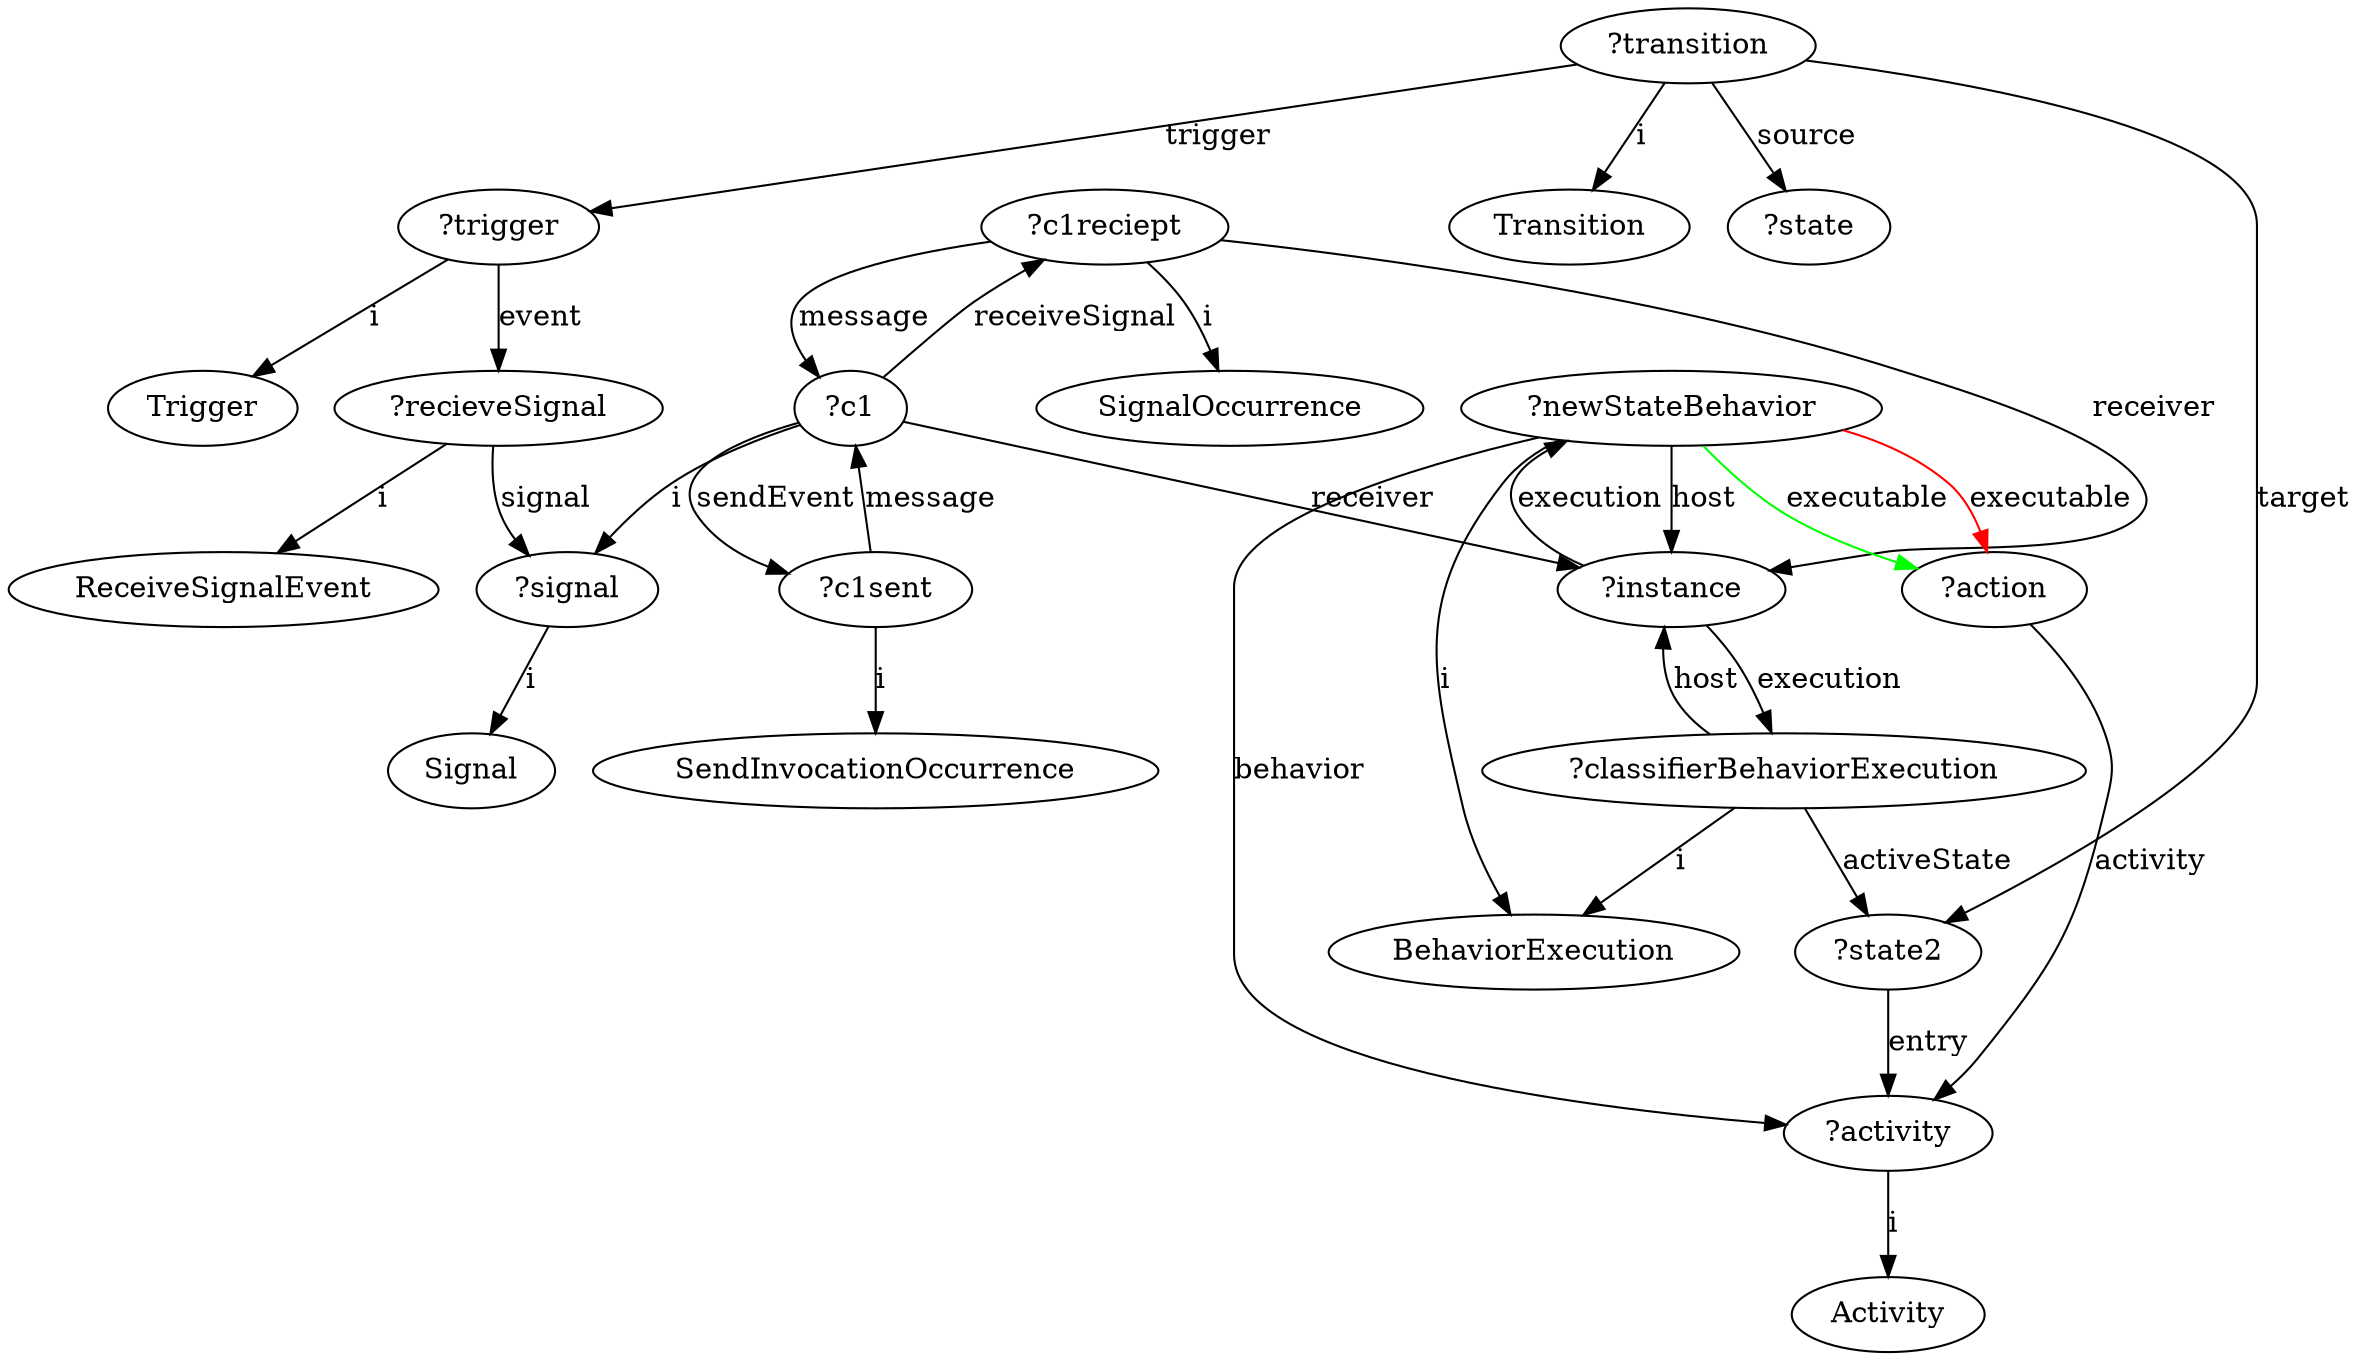 digraph acceptEventAction_WithActivity_ExecutableEdges {
	"?signal" -> "Signal" [label="i"]
	"?recieveSignal" -> "?signal" [label="signal"]
	"?trigger" -> "?recieveSignal" [label="event"]
	"?recieveSignal" -> "ReceiveSignalEvent" [label="i"]
	"?trigger" -> "Trigger" [label="i"]
	"?transition" -> "Transition" [label="i"]
	"?transition" -> "?trigger" [label="trigger"]
	"?transition" -> "?state" [label="source"]
	"?transition" -> "?state2" [label="target"]
	"?classifierBehaviorExecution" -> "BehaviorExecution" [label="i"]
	"?classifierBehaviorExecution" -> "?instance" [label="host"]
	"?instance" -> "?classifierBehaviorExecution" [label="execution"]
	"?c1reciept" -> "?instance" [label="receiver"]
	"?c1reciept" -> "SignalOccurrence" [label="i"]
	"?c1" -> "?instance" [label="receiver"]
	"?c1sent" -> "?c1" [label="message"]
	"?c1" -> "?c1sent" [label="sendEvent"]
	"?c1sent" -> "SendInvocationOccurrence" [label="i"]
	"?c1" -> "?c1reciept" [label="receiveSignal"]
	"?c1" -> "?signal" [label="i"]
	"?classifierBehaviorExecution" -> "?state2" [label="activeState"]
	"?c1reciept" -> "?c1" [label="message"]
	"?activity" -> "Activity" [label="i"]
	"?state2" -> "?activity" [label="entry"]
	"?newStateBehavior" -> "?activity" [label="behavior"]
	"?newStateBehavior" -> "BehaviorExecution" [label="i"]
	"?newStateBehavior" -> "?instance" [label="host"]
	"?instance" -> "?newStateBehavior" [label="execution"]
	"?action" -> "?activity" [label="activity"]
	"?newStateBehavior" -> "?action" [label="executable", color="green"]
	"?newStateBehavior" -> "?action" [label="executable", color="red"]
}
